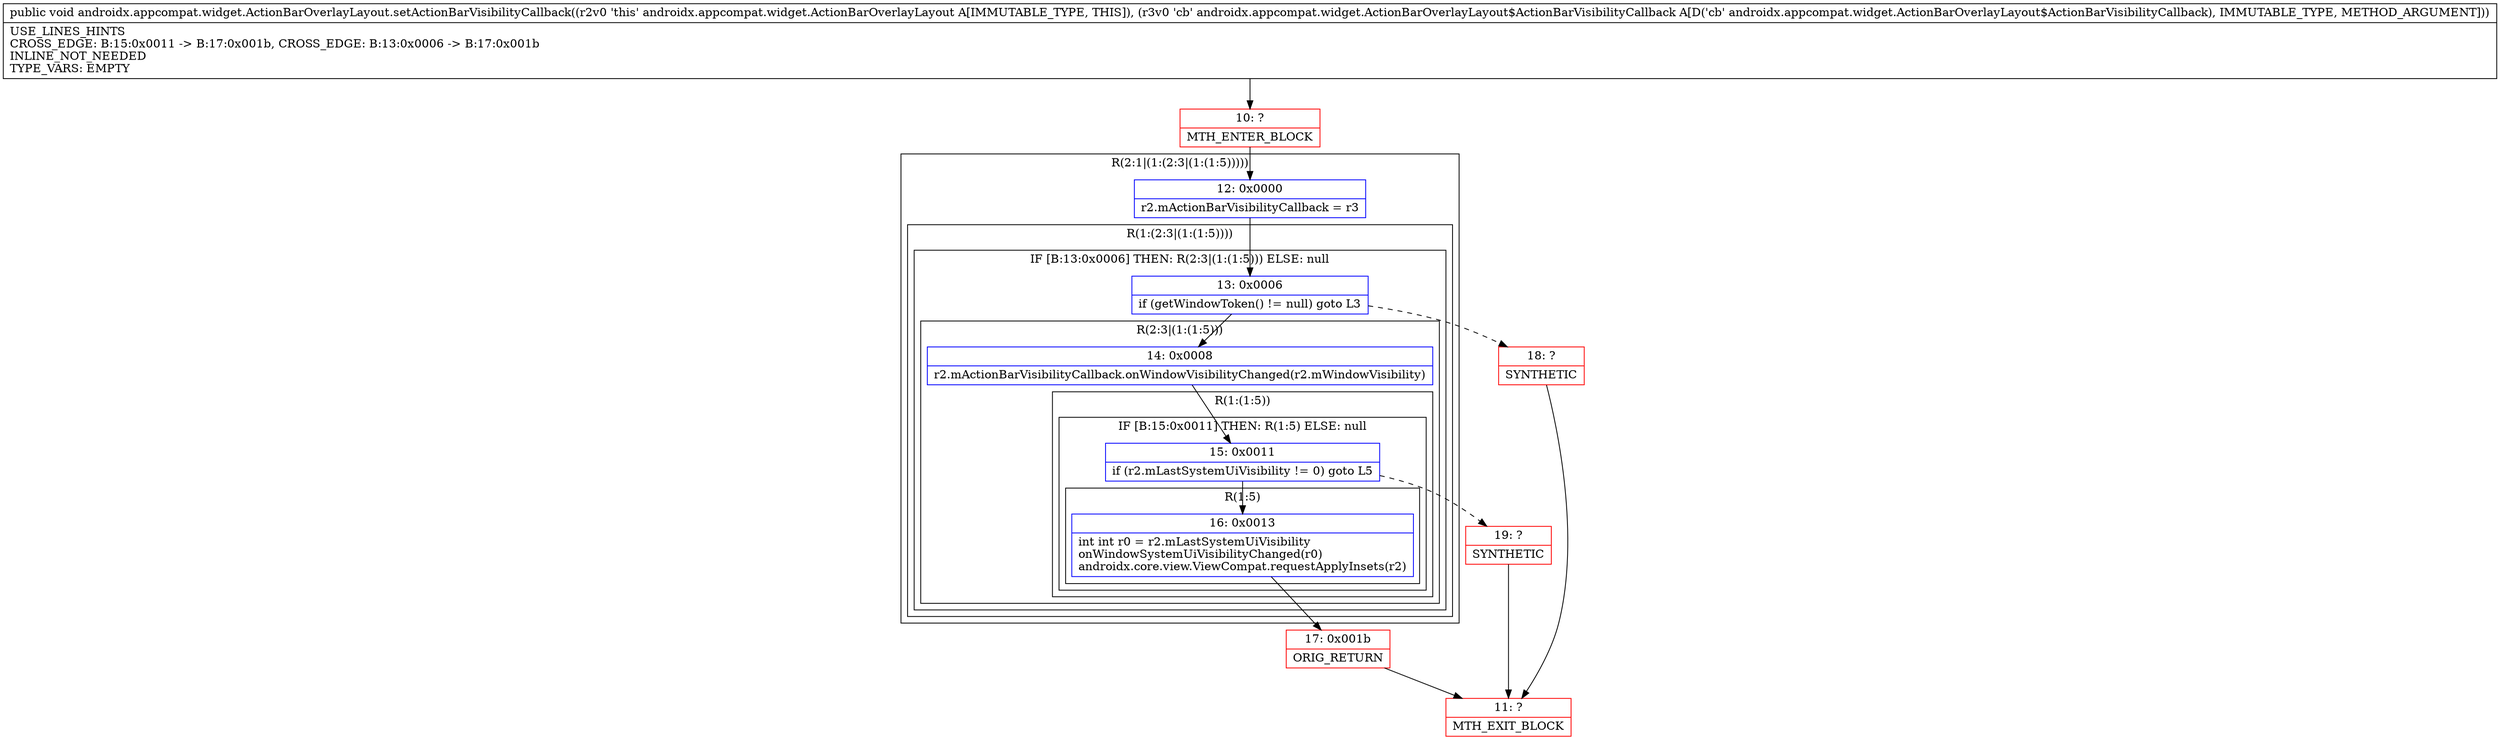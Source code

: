 digraph "CFG forandroidx.appcompat.widget.ActionBarOverlayLayout.setActionBarVisibilityCallback(Landroidx\/appcompat\/widget\/ActionBarOverlayLayout$ActionBarVisibilityCallback;)V" {
subgraph cluster_Region_1872868314 {
label = "R(2:1|(1:(2:3|(1:(1:5)))))";
node [shape=record,color=blue];
Node_12 [shape=record,label="{12\:\ 0x0000|r2.mActionBarVisibilityCallback = r3\l}"];
subgraph cluster_Region_57189742 {
label = "R(1:(2:3|(1:(1:5))))";
node [shape=record,color=blue];
subgraph cluster_IfRegion_1715838857 {
label = "IF [B:13:0x0006] THEN: R(2:3|(1:(1:5))) ELSE: null";
node [shape=record,color=blue];
Node_13 [shape=record,label="{13\:\ 0x0006|if (getWindowToken() != null) goto L3\l}"];
subgraph cluster_Region_599273358 {
label = "R(2:3|(1:(1:5)))";
node [shape=record,color=blue];
Node_14 [shape=record,label="{14\:\ 0x0008|r2.mActionBarVisibilityCallback.onWindowVisibilityChanged(r2.mWindowVisibility)\l}"];
subgraph cluster_Region_1097164608 {
label = "R(1:(1:5))";
node [shape=record,color=blue];
subgraph cluster_IfRegion_132184535 {
label = "IF [B:15:0x0011] THEN: R(1:5) ELSE: null";
node [shape=record,color=blue];
Node_15 [shape=record,label="{15\:\ 0x0011|if (r2.mLastSystemUiVisibility != 0) goto L5\l}"];
subgraph cluster_Region_975632579 {
label = "R(1:5)";
node [shape=record,color=blue];
Node_16 [shape=record,label="{16\:\ 0x0013|int int r0 = r2.mLastSystemUiVisibility\lonWindowSystemUiVisibilityChanged(r0)\landroidx.core.view.ViewCompat.requestApplyInsets(r2)\l}"];
}
}
}
}
}
}
}
Node_10 [shape=record,color=red,label="{10\:\ ?|MTH_ENTER_BLOCK\l}"];
Node_17 [shape=record,color=red,label="{17\:\ 0x001b|ORIG_RETURN\l}"];
Node_11 [shape=record,color=red,label="{11\:\ ?|MTH_EXIT_BLOCK\l}"];
Node_19 [shape=record,color=red,label="{19\:\ ?|SYNTHETIC\l}"];
Node_18 [shape=record,color=red,label="{18\:\ ?|SYNTHETIC\l}"];
MethodNode[shape=record,label="{public void androidx.appcompat.widget.ActionBarOverlayLayout.setActionBarVisibilityCallback((r2v0 'this' androidx.appcompat.widget.ActionBarOverlayLayout A[IMMUTABLE_TYPE, THIS]), (r3v0 'cb' androidx.appcompat.widget.ActionBarOverlayLayout$ActionBarVisibilityCallback A[D('cb' androidx.appcompat.widget.ActionBarOverlayLayout$ActionBarVisibilityCallback), IMMUTABLE_TYPE, METHOD_ARGUMENT]))  | USE_LINES_HINTS\lCROSS_EDGE: B:15:0x0011 \-\> B:17:0x001b, CROSS_EDGE: B:13:0x0006 \-\> B:17:0x001b\lINLINE_NOT_NEEDED\lTYPE_VARS: EMPTY\l}"];
MethodNode -> Node_10;Node_12 -> Node_13;
Node_13 -> Node_14;
Node_13 -> Node_18[style=dashed];
Node_14 -> Node_15;
Node_15 -> Node_16;
Node_15 -> Node_19[style=dashed];
Node_16 -> Node_17;
Node_10 -> Node_12;
Node_17 -> Node_11;
Node_19 -> Node_11;
Node_18 -> Node_11;
}

